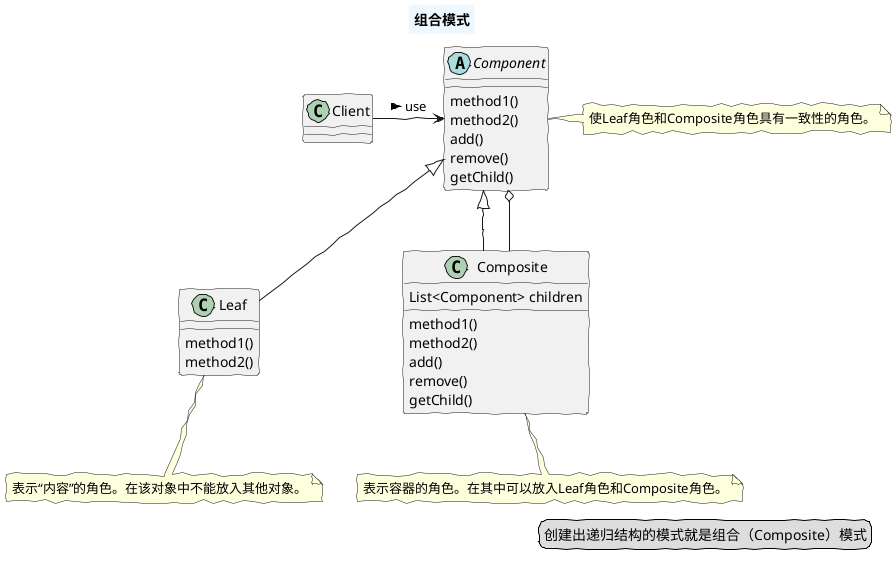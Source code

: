 @startuml

skinparam handwritten true
skinparam titleBorderThickness 2
skinparam titleBackgroundColor AliceBlue

title
    组合模式
end title

Client -right-> Component : use >

abstract class Component{

    method1()
    method2()
    add()
    remove()
    getChild()

}

class Leaf extends Component{
    method1()
    method2()
}

class Composite extends Component{
    List<Component> children
    method1()
    method2()
    add()
    remove()
    getChild()
}

Composite --o Component

note right of Component : 使Leaf角色和Composite角色具有一致性的角色。
note bottom of Leaf : 表示“内容”的角色。在该对象中不能放入其他对象。
note bottom of Composite : 表示容器的角色。在其中可以放入Leaf角色和Composite角色。

legend right
    创建出递归结构的模式就是组合（Composite）模式
endlegend

@enduml